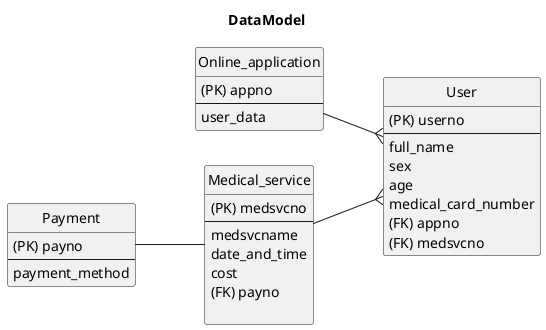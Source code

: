 @startuml

title DataModel
left to right direction
hide circle

entity "User" as a01 {
    (PK) userno
    --
    full_name
    sex
    age
    medical_card_number
    (FK) appno
    (FK) medsvcno
}

entity "Online_application" as a02 {
    (PK) appno
    --
    user_data
}

entity "Medical_service" as a03 {
    (PK) medsvcno
    --
    medsvcname
    date_and_time
    cost
    (FK) payno

}

entity "Payment" as a04 {
    (PK) payno
    --
    payment_method
}

a02 --{ a01

a03 --{ a01

a04 -- a03

@enduml
